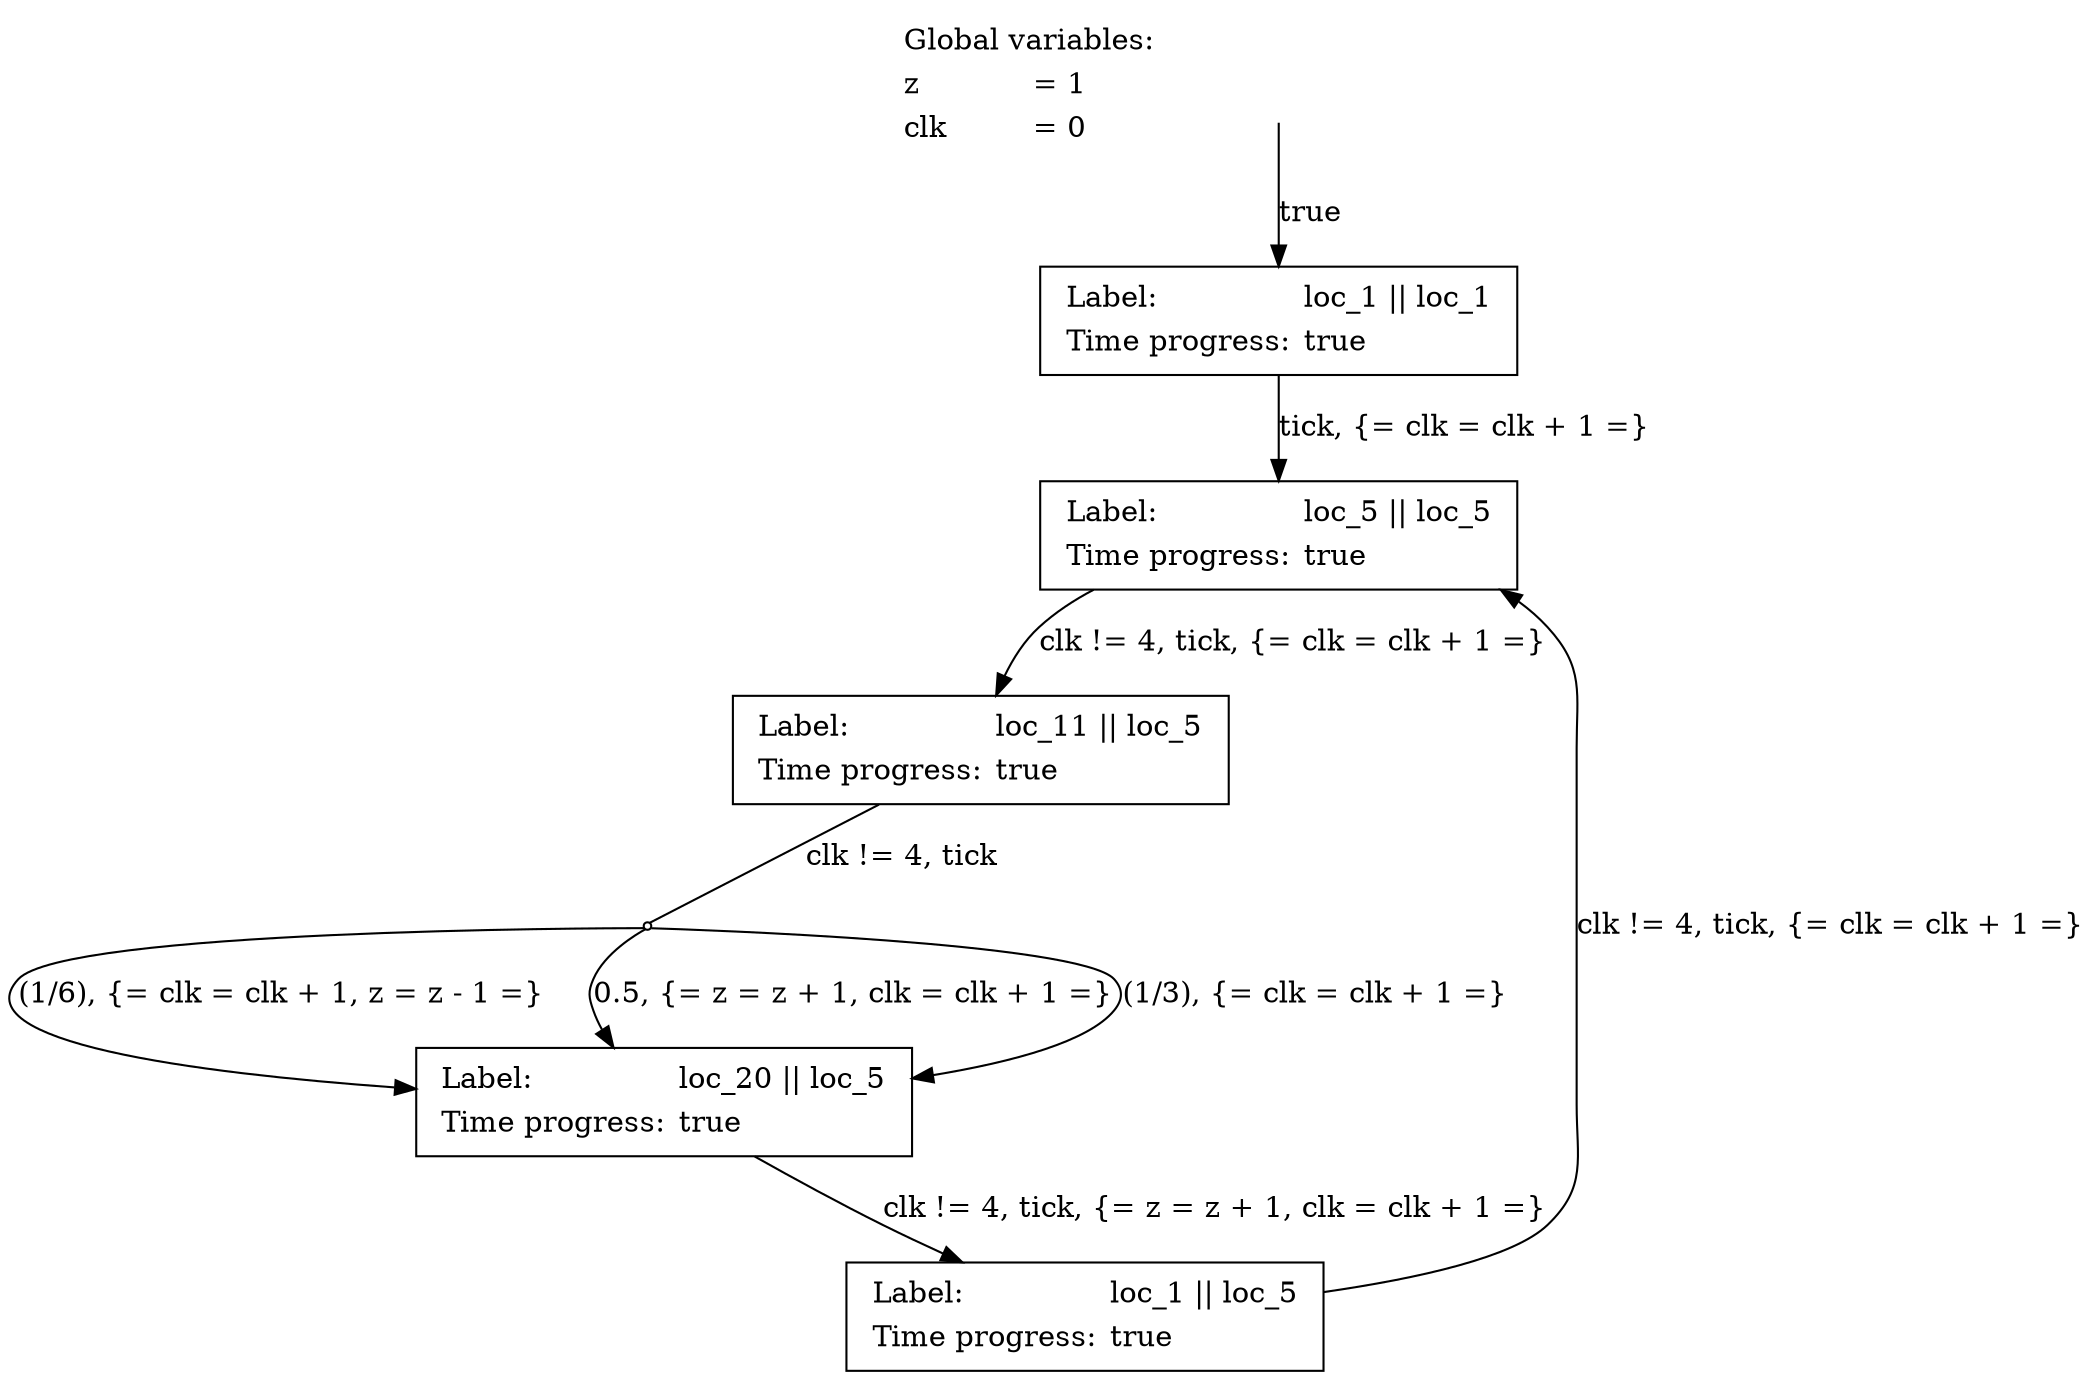 digraph G {
	rankdir = TB;
	bgcolor = transparent;
	node [style = filled, fillcolor = white];
__global_vars__ [shape=plaintext, fillcolor="transparent", label=<<table border="0"><tr><td align="left" valign="top" colspan="2">Global variables:</td></tr><tr><td align="left" valign="top">z</td><td align="left" valign="top" balign="left">= 1</td></tr><tr><td align="left" valign="top">clk</td><td align="left" valign="top" balign="left">= 0</td></tr></table>>];
	0 [shape=box, label=<<table border="0"><tr><td align="left" valign="top">Label:</td><td align="left" valign="top" balign="left">loc_1 || loc_1</td></tr><tr><td align="left" valign="top">Time progress:</td><td align="left" valign="top" balign="left">true</td></tr></table>>];
	1 [shape=box, label=<<table border="0"><tr><td align="left" valign="top">Label:</td><td align="left" valign="top" balign="left">loc_5 || loc_5</td></tr><tr><td align="left" valign="top">Time progress:</td><td align="left" valign="top" balign="left">true</td></tr></table>>];
	0 -> 1 [label=<tick, {= clk = clk + 1 =}<br align="left" />>];
	2 [shape=box, label=<<table border="0"><tr><td align="left" valign="top">Label:</td><td align="left" valign="top" balign="left">loc_11 || loc_5</td></tr><tr><td align="left" valign="top">Time progress:</td><td align="left" valign="top" balign="left">true</td></tr></table>>];
	1 -> 2 [label=<clk != 4, tick, {= clk = clk + 1 =}<br align="left" />>];
	i0 [shape=point];
	2 -> i0 [label=<clk != 4, tick<br align="left" />>, arrowhead=none];
	3 [shape=box, label=<<table border="0"><tr><td align="left" valign="top">Label:</td><td align="left" valign="top" balign="left">loc_20 || loc_5</td></tr><tr><td align="left" valign="top">Time progress:</td><td align="left" valign="top" balign="left">true</td></tr></table>>];
	i0 -> 3 [label=<(1/6), {= clk = clk + 1, z = z - 1 =}<br align="left" />>];
	i0 -> 3 [label=<0.5, {= z = z + 1, clk = clk + 1 =}<br align="left" />>];
	i0 -> 3 [label=<(1/3), {= clk = clk + 1 =}<br align="left" />>];
	4 [shape=box, label=<<table border="0"><tr><td align="left" valign="top">Label:</td><td align="left" valign="top" balign="left">loc_1 || loc_5</td></tr><tr><td align="left" valign="top">Time progress:</td><td align="left" valign="top" balign="left">true</td></tr></table>>];
	3 -> 4 [label=<clk != 4, tick, {= z = z + 1, clk = clk + 1 =}<br align="left" />>];
	4 -> 1 [label=<clk != 4, tick, {= clk = clk + 1 =}<br align="left" />>];
	_____initial5 [shape=none, style=invisible, label=""];
	_____initial5 -> 0 [label=<true<br align="left" />>];

}
